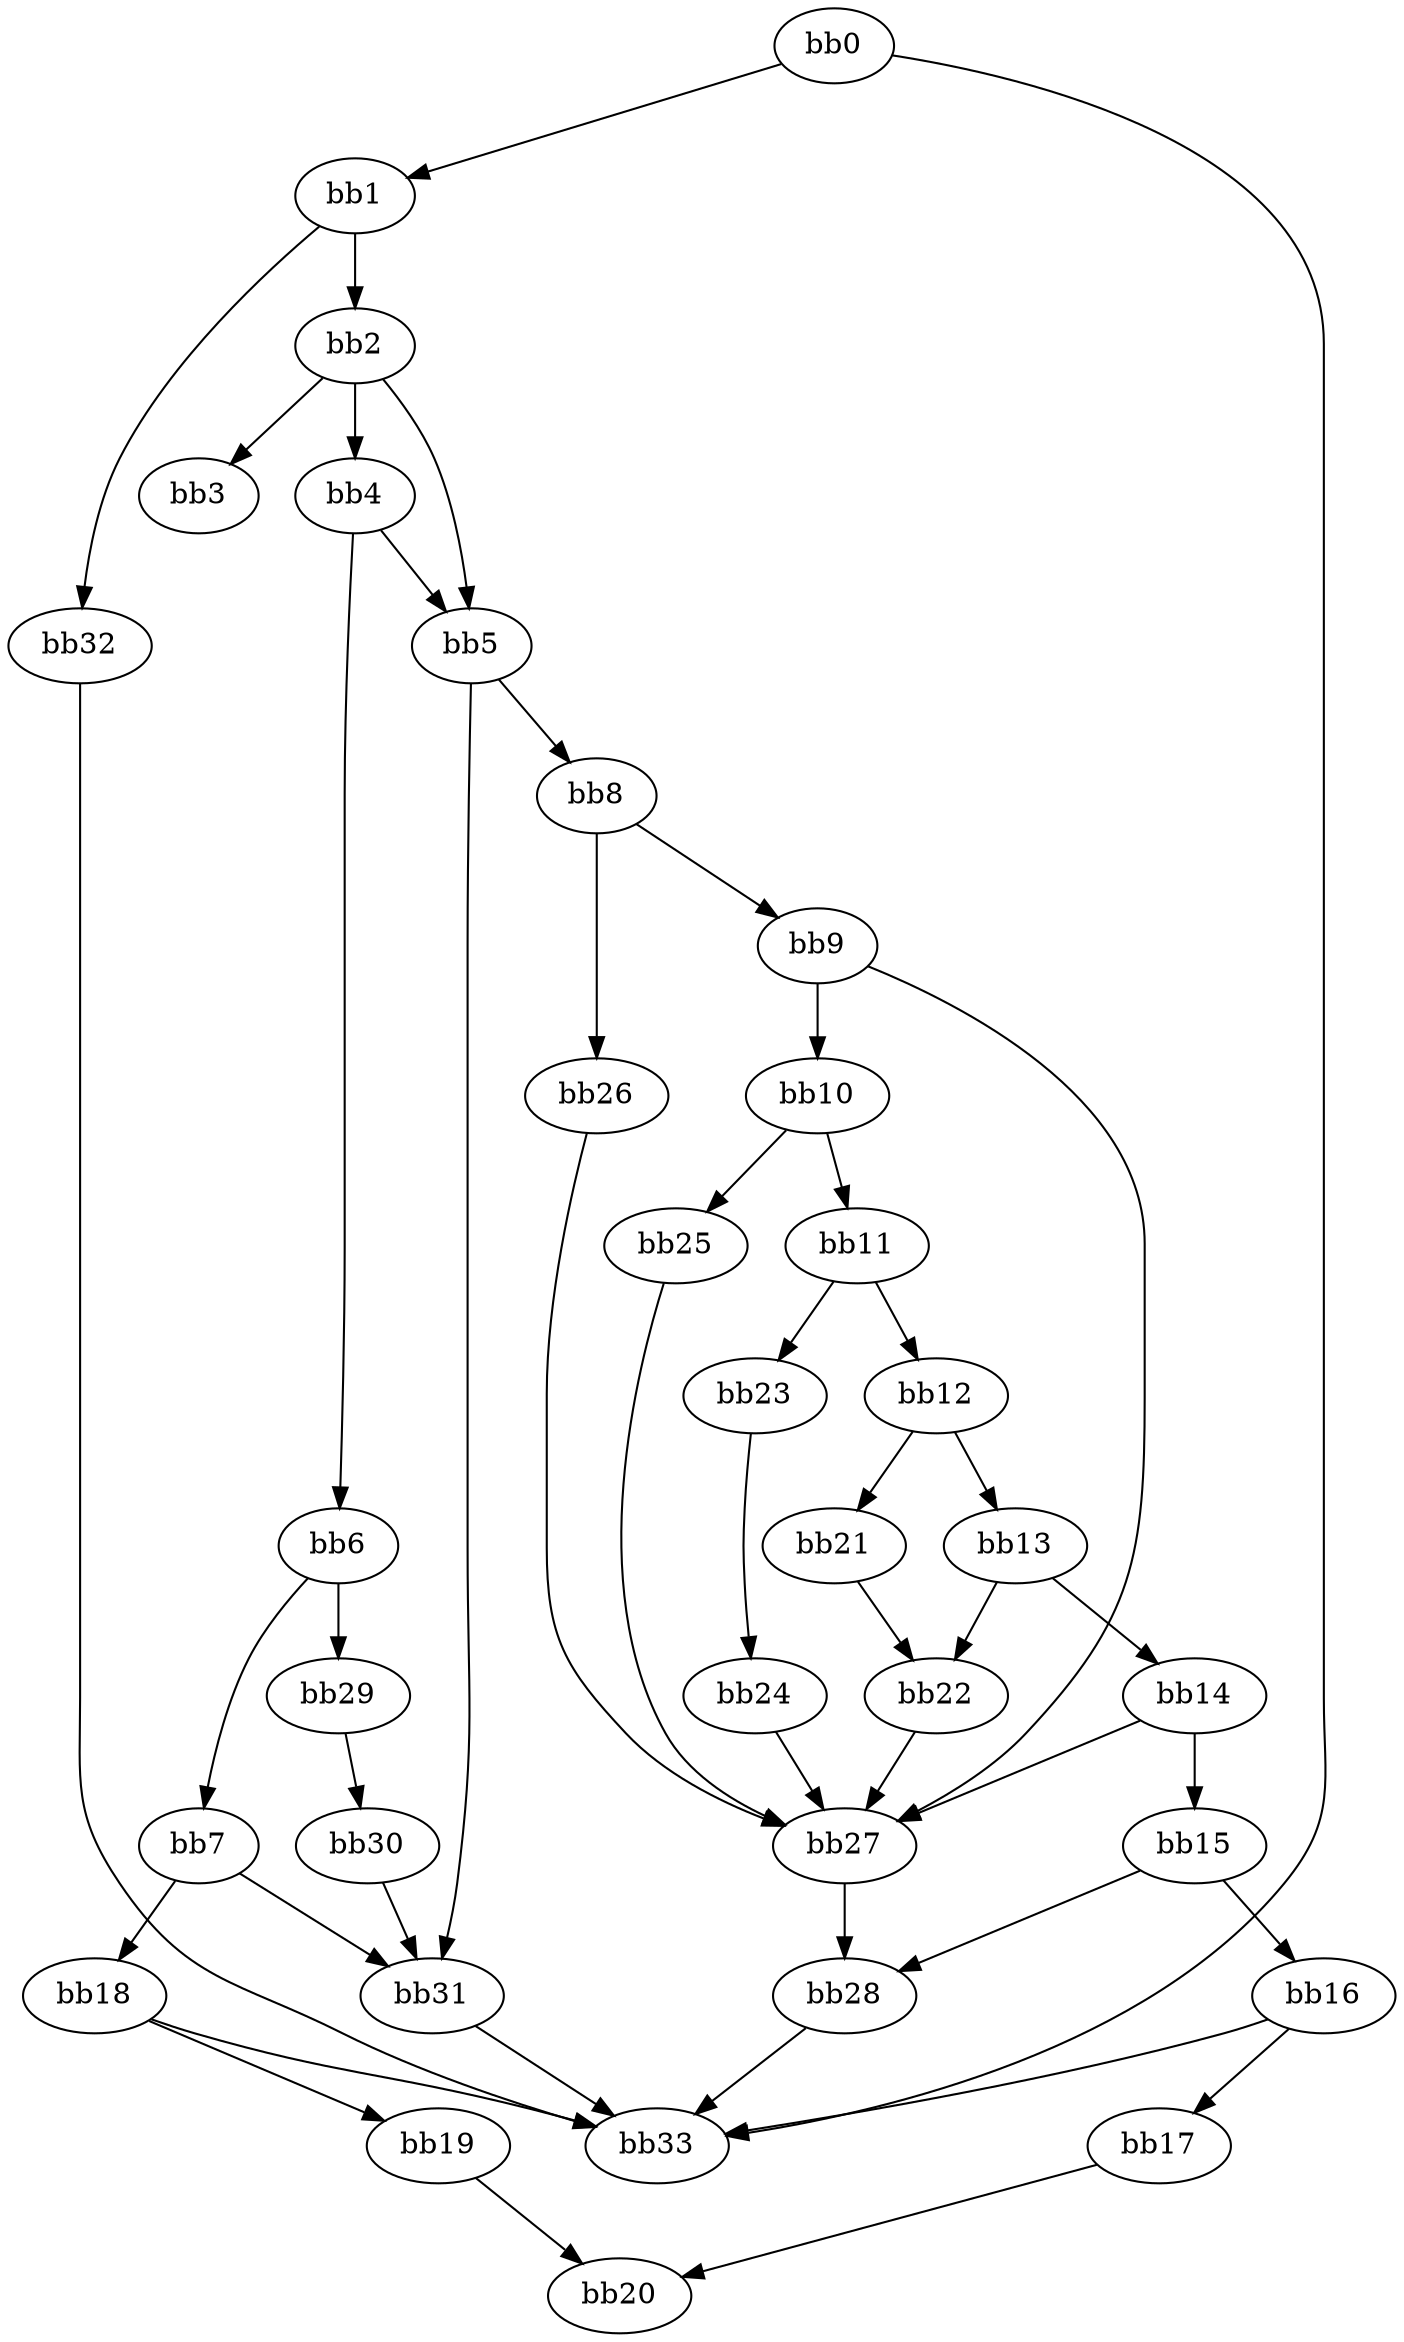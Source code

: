 digraph {
    0 [ label = "bb0\l" ]
    1 [ label = "bb1\l" ]
    2 [ label = "bb2\l" ]
    3 [ label = "bb3\l" ]
    4 [ label = "bb4\l" ]
    5 [ label = "bb5\l" ]
    6 [ label = "bb6\l" ]
    7 [ label = "bb7\l" ]
    8 [ label = "bb8\l" ]
    9 [ label = "bb9\l" ]
    10 [ label = "bb10\l" ]
    11 [ label = "bb11\l" ]
    12 [ label = "bb12\l" ]
    13 [ label = "bb13\l" ]
    14 [ label = "bb14\l" ]
    15 [ label = "bb15\l" ]
    16 [ label = "bb16\l" ]
    17 [ label = "bb17\l" ]
    18 [ label = "bb18\l" ]
    19 [ label = "bb19\l" ]
    20 [ label = "bb20\l" ]
    21 [ label = "bb21\l" ]
    22 [ label = "bb22\l" ]
    23 [ label = "bb23\l" ]
    24 [ label = "bb24\l" ]
    25 [ label = "bb25\l" ]
    26 [ label = "bb26\l" ]
    27 [ label = "bb27\l" ]
    28 [ label = "bb28\l" ]
    29 [ label = "bb29\l" ]
    30 [ label = "bb30\l" ]
    31 [ label = "bb31\l" ]
    32 [ label = "bb32\l" ]
    33 [ label = "bb33\l" ]
    0 -> 1 [ ]
    0 -> 33 [ ]
    1 -> 2 [ ]
    1 -> 32 [ ]
    2 -> 3 [ ]
    2 -> 4 [ ]
    2 -> 5 [ ]
    4 -> 5 [ ]
    4 -> 6 [ ]
    5 -> 8 [ ]
    5 -> 31 [ ]
    6 -> 7 [ ]
    6 -> 29 [ ]
    7 -> 18 [ ]
    7 -> 31 [ ]
    8 -> 9 [ ]
    8 -> 26 [ ]
    9 -> 10 [ ]
    9 -> 27 [ ]
    10 -> 11 [ ]
    10 -> 25 [ ]
    11 -> 12 [ ]
    11 -> 23 [ ]
    12 -> 13 [ ]
    12 -> 21 [ ]
    13 -> 14 [ ]
    13 -> 22 [ ]
    14 -> 15 [ ]
    14 -> 27 [ ]
    15 -> 16 [ ]
    15 -> 28 [ ]
    16 -> 17 [ ]
    16 -> 33 [ ]
    17 -> 20 [ ]
    18 -> 19 [ ]
    18 -> 33 [ ]
    19 -> 20 [ ]
    21 -> 22 [ ]
    22 -> 27 [ ]
    23 -> 24 [ ]
    24 -> 27 [ ]
    25 -> 27 [ ]
    26 -> 27 [ ]
    27 -> 28 [ ]
    28 -> 33 [ ]
    29 -> 30 [ ]
    30 -> 31 [ ]
    31 -> 33 [ ]
    32 -> 33 [ ]
}

